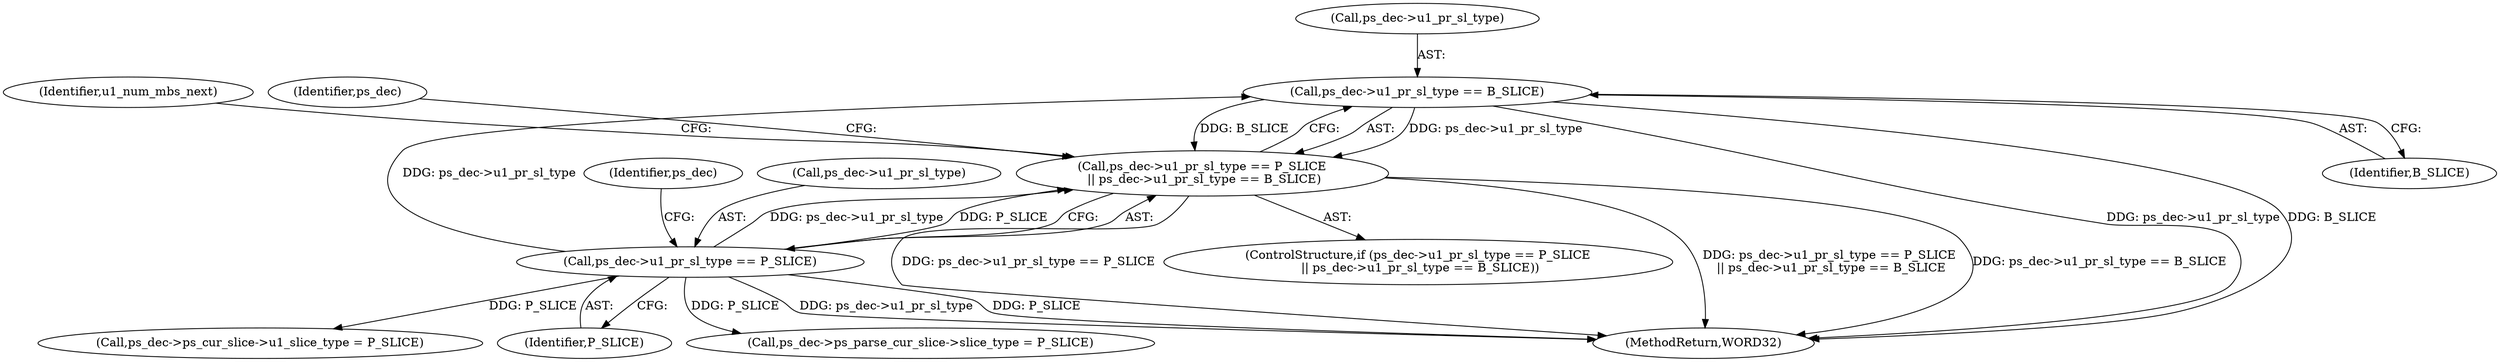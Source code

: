 digraph "0_Android_cc676ebd95247646e67907ccab150fb77a847335_0@pointer" {
"1000606" [label="(Call,ps_dec->u1_pr_sl_type == B_SLICE)"];
"1000601" [label="(Call,ps_dec->u1_pr_sl_type == P_SLICE)"];
"1000600" [label="(Call,ps_dec->u1_pr_sl_type == P_SLICE\n || ps_dec->u1_pr_sl_type == B_SLICE)"];
"1000610" [label="(Identifier,B_SLICE)"];
"1000624" [label="(Identifier,u1_num_mbs_next)"];
"1000601" [label="(Call,ps_dec->u1_pr_sl_type == P_SLICE)"];
"1000608" [label="(Identifier,ps_dec)"];
"1000602" [label="(Call,ps_dec->u1_pr_sl_type)"];
"1000920" [label="(Call,ps_dec->ps_cur_slice->u1_slice_type = P_SLICE)"];
"1000599" [label="(ControlStructure,if (ps_dec->u1_pr_sl_type == P_SLICE\n || ps_dec->u1_pr_sl_type == B_SLICE))"];
"1000607" [label="(Call,ps_dec->u1_pr_sl_type)"];
"1000605" [label="(Identifier,P_SLICE)"];
"1000600" [label="(Call,ps_dec->u1_pr_sl_type == P_SLICE\n || ps_dec->u1_pr_sl_type == B_SLICE)"];
"1001350" [label="(MethodReturn,WORD32)"];
"1000927" [label="(Call,ps_dec->ps_parse_cur_slice->slice_type = P_SLICE)"];
"1000613" [label="(Identifier,ps_dec)"];
"1000606" [label="(Call,ps_dec->u1_pr_sl_type == B_SLICE)"];
"1000606" -> "1000600"  [label="AST: "];
"1000606" -> "1000610"  [label="CFG: "];
"1000607" -> "1000606"  [label="AST: "];
"1000610" -> "1000606"  [label="AST: "];
"1000600" -> "1000606"  [label="CFG: "];
"1000606" -> "1001350"  [label="DDG: ps_dec->u1_pr_sl_type"];
"1000606" -> "1001350"  [label="DDG: B_SLICE"];
"1000606" -> "1000600"  [label="DDG: ps_dec->u1_pr_sl_type"];
"1000606" -> "1000600"  [label="DDG: B_SLICE"];
"1000601" -> "1000606"  [label="DDG: ps_dec->u1_pr_sl_type"];
"1000601" -> "1000600"  [label="AST: "];
"1000601" -> "1000605"  [label="CFG: "];
"1000602" -> "1000601"  [label="AST: "];
"1000605" -> "1000601"  [label="AST: "];
"1000608" -> "1000601"  [label="CFG: "];
"1000600" -> "1000601"  [label="CFG: "];
"1000601" -> "1001350"  [label="DDG: ps_dec->u1_pr_sl_type"];
"1000601" -> "1001350"  [label="DDG: P_SLICE"];
"1000601" -> "1000600"  [label="DDG: ps_dec->u1_pr_sl_type"];
"1000601" -> "1000600"  [label="DDG: P_SLICE"];
"1000601" -> "1000920"  [label="DDG: P_SLICE"];
"1000601" -> "1000927"  [label="DDG: P_SLICE"];
"1000600" -> "1000599"  [label="AST: "];
"1000613" -> "1000600"  [label="CFG: "];
"1000624" -> "1000600"  [label="CFG: "];
"1000600" -> "1001350"  [label="DDG: ps_dec->u1_pr_sl_type == P_SLICE\n || ps_dec->u1_pr_sl_type == B_SLICE"];
"1000600" -> "1001350"  [label="DDG: ps_dec->u1_pr_sl_type == B_SLICE"];
"1000600" -> "1001350"  [label="DDG: ps_dec->u1_pr_sl_type == P_SLICE"];
}
